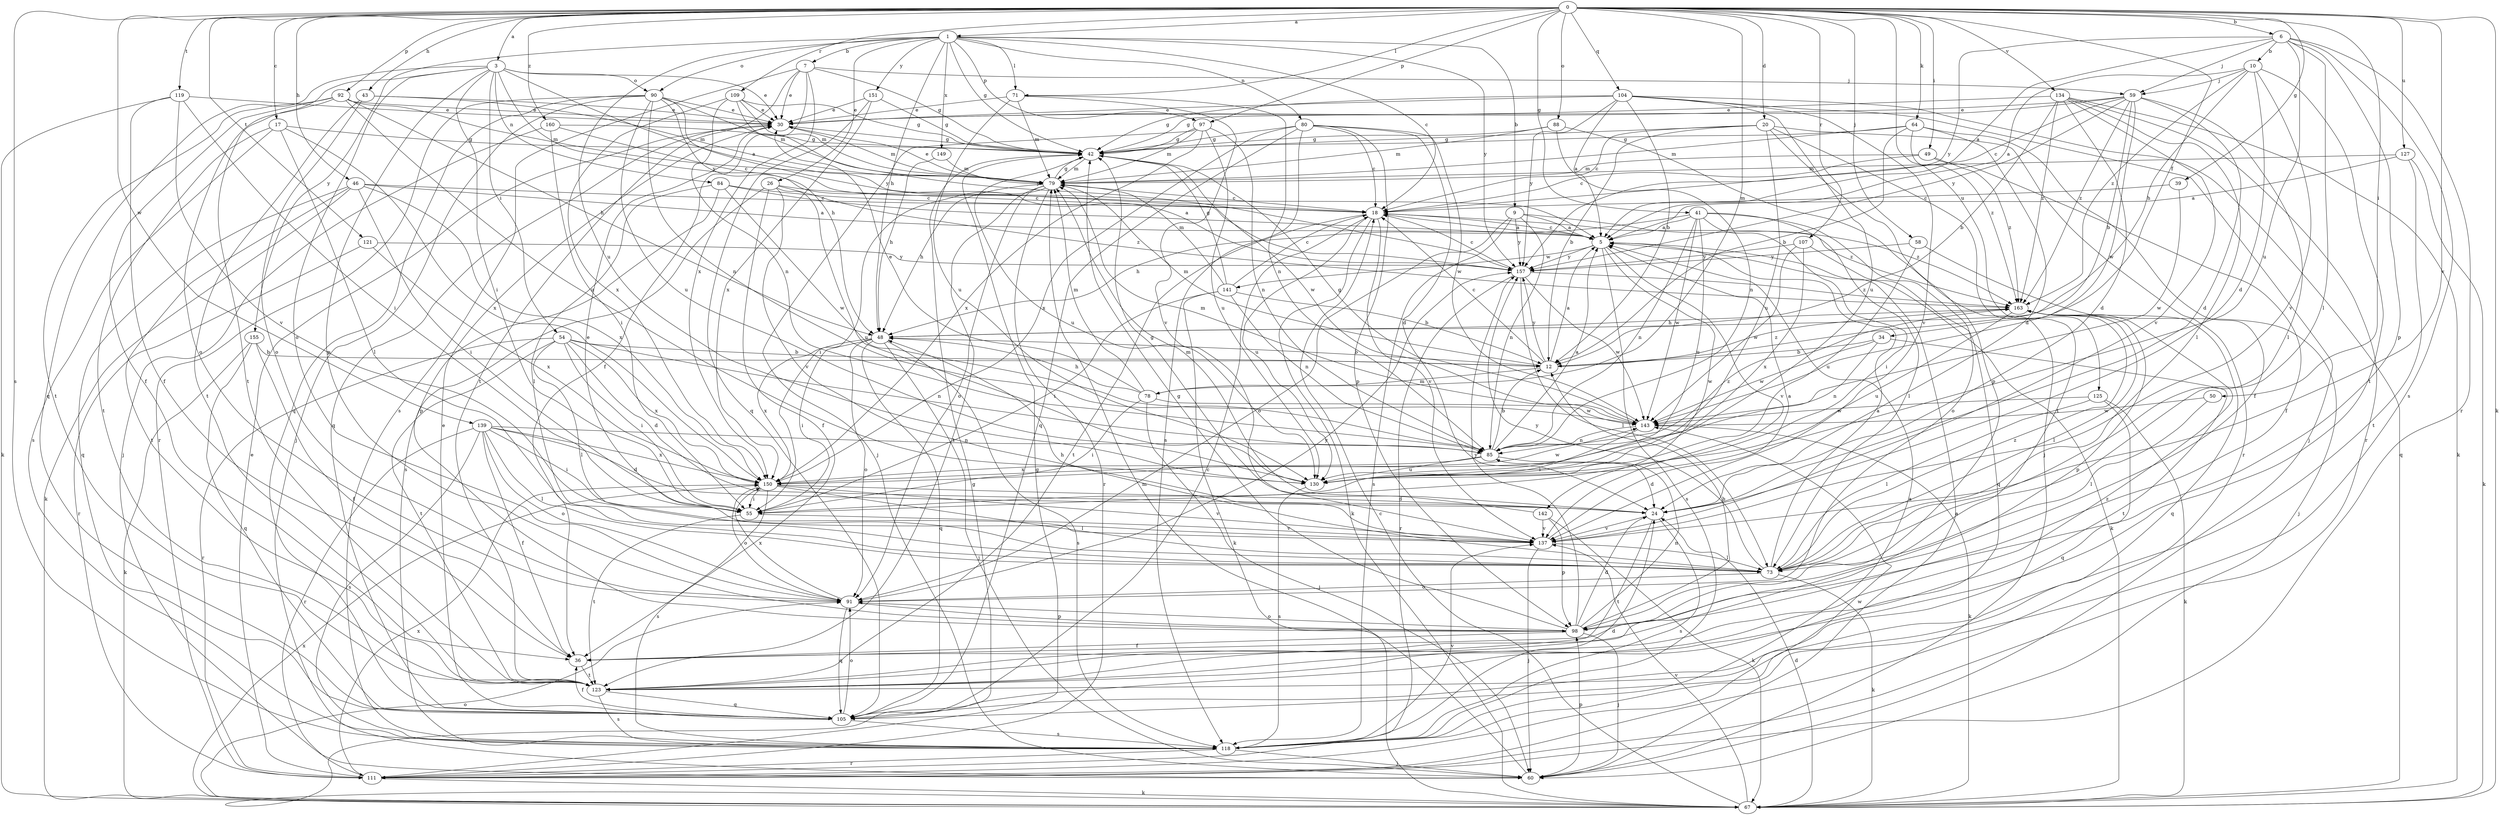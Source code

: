 strict digraph  {
0;
1;
3;
5;
6;
7;
9;
10;
12;
17;
18;
20;
24;
26;
30;
34;
36;
39;
41;
42;
43;
46;
48;
49;
50;
54;
55;
58;
59;
60;
64;
67;
71;
73;
78;
79;
80;
84;
85;
88;
90;
91;
92;
97;
98;
104;
105;
107;
109;
111;
118;
119;
121;
123;
125;
127;
130;
134;
137;
139;
141;
142;
143;
149;
150;
151;
155;
157;
160;
163;
0 -> 1  [label=a];
0 -> 3  [label=a];
0 -> 6  [label=b];
0 -> 17  [label=c];
0 -> 20  [label=d];
0 -> 34  [label=f];
0 -> 39  [label=g];
0 -> 41  [label=g];
0 -> 43  [label=h];
0 -> 46  [label=h];
0 -> 49  [label=i];
0 -> 50  [label=i];
0 -> 58  [label=j];
0 -> 64  [label=k];
0 -> 67  [label=k];
0 -> 71  [label=l];
0 -> 78  [label=m];
0 -> 88  [label=o];
0 -> 92  [label=p];
0 -> 97  [label=p];
0 -> 104  [label=q];
0 -> 107  [label=r];
0 -> 109  [label=r];
0 -> 118  [label=s];
0 -> 119  [label=t];
0 -> 121  [label=t];
0 -> 125  [label=u];
0 -> 127  [label=u];
0 -> 134  [label=v];
0 -> 137  [label=v];
0 -> 139  [label=w];
0 -> 160  [label=z];
1 -> 7  [label=b];
1 -> 9  [label=b];
1 -> 18  [label=c];
1 -> 26  [label=e];
1 -> 42  [label=g];
1 -> 48  [label=h];
1 -> 71  [label=l];
1 -> 80  [label=n];
1 -> 90  [label=o];
1 -> 97  [label=p];
1 -> 130  [label=u];
1 -> 149  [label=x];
1 -> 151  [label=y];
1 -> 155  [label=y];
1 -> 157  [label=y];
3 -> 5  [label=a];
3 -> 30  [label=e];
3 -> 54  [label=i];
3 -> 55  [label=i];
3 -> 84  [label=n];
3 -> 90  [label=o];
3 -> 91  [label=o];
3 -> 98  [label=p];
3 -> 105  [label=q];
3 -> 123  [label=t];
3 -> 157  [label=y];
5 -> 18  [label=c];
5 -> 67  [label=k];
5 -> 118  [label=s];
5 -> 137  [label=v];
5 -> 141  [label=w];
5 -> 142  [label=w];
5 -> 157  [label=y];
6 -> 5  [label=a];
6 -> 10  [label=b];
6 -> 59  [label=j];
6 -> 73  [label=l];
6 -> 98  [label=p];
6 -> 111  [label=r];
6 -> 118  [label=s];
6 -> 130  [label=u];
6 -> 157  [label=y];
7 -> 30  [label=e];
7 -> 36  [label=f];
7 -> 42  [label=g];
7 -> 59  [label=j];
7 -> 118  [label=s];
7 -> 123  [label=t];
7 -> 150  [label=x];
9 -> 5  [label=a];
9 -> 85  [label=n];
9 -> 91  [label=o];
9 -> 118  [label=s];
9 -> 157  [label=y];
9 -> 163  [label=z];
10 -> 5  [label=a];
10 -> 24  [label=d];
10 -> 48  [label=h];
10 -> 59  [label=j];
10 -> 123  [label=t];
10 -> 137  [label=v];
10 -> 163  [label=z];
12 -> 5  [label=a];
12 -> 18  [label=c];
12 -> 78  [label=m];
12 -> 79  [label=m];
12 -> 157  [label=y];
12 -> 163  [label=z];
17 -> 42  [label=g];
17 -> 73  [label=l];
17 -> 118  [label=s];
17 -> 123  [label=t];
17 -> 150  [label=x];
18 -> 5  [label=a];
18 -> 67  [label=k];
18 -> 123  [label=t];
18 -> 130  [label=u];
18 -> 137  [label=v];
18 -> 163  [label=z];
20 -> 12  [label=b];
20 -> 18  [label=c];
20 -> 42  [label=g];
20 -> 98  [label=p];
20 -> 111  [label=r];
20 -> 123  [label=t];
20 -> 130  [label=u];
24 -> 79  [label=m];
24 -> 118  [label=s];
24 -> 123  [label=t];
24 -> 137  [label=v];
26 -> 18  [label=c];
26 -> 36  [label=f];
26 -> 118  [label=s];
26 -> 130  [label=u];
26 -> 137  [label=v];
26 -> 163  [label=z];
30 -> 42  [label=g];
30 -> 79  [label=m];
30 -> 105  [label=q];
34 -> 12  [label=b];
34 -> 85  [label=n];
34 -> 123  [label=t];
34 -> 143  [label=w];
36 -> 123  [label=t];
39 -> 18  [label=c];
39 -> 143  [label=w];
41 -> 5  [label=a];
41 -> 48  [label=h];
41 -> 55  [label=i];
41 -> 73  [label=l];
41 -> 85  [label=n];
41 -> 91  [label=o];
41 -> 130  [label=u];
41 -> 143  [label=w];
42 -> 79  [label=m];
42 -> 130  [label=u];
42 -> 143  [label=w];
43 -> 30  [label=e];
43 -> 79  [label=m];
43 -> 91  [label=o];
43 -> 123  [label=t];
46 -> 5  [label=a];
46 -> 18  [label=c];
46 -> 55  [label=i];
46 -> 67  [label=k];
46 -> 105  [label=q];
46 -> 123  [label=t];
46 -> 150  [label=x];
48 -> 12  [label=b];
48 -> 55  [label=i];
48 -> 60  [label=j];
48 -> 91  [label=o];
48 -> 105  [label=q];
48 -> 118  [label=s];
48 -> 150  [label=x];
49 -> 18  [label=c];
49 -> 36  [label=f];
49 -> 79  [label=m];
49 -> 163  [label=z];
50 -> 73  [label=l];
50 -> 143  [label=w];
54 -> 12  [label=b];
54 -> 24  [label=d];
54 -> 55  [label=i];
54 -> 73  [label=l];
54 -> 85  [label=n];
54 -> 111  [label=r];
54 -> 123  [label=t];
54 -> 150  [label=x];
55 -> 123  [label=t];
55 -> 137  [label=v];
58 -> 60  [label=j];
58 -> 130  [label=u];
58 -> 157  [label=y];
59 -> 12  [label=b];
59 -> 18  [label=c];
59 -> 24  [label=d];
59 -> 30  [label=e];
59 -> 42  [label=g];
59 -> 73  [label=l];
59 -> 143  [label=w];
59 -> 157  [label=y];
59 -> 163  [label=z];
60 -> 5  [label=a];
60 -> 79  [label=m];
60 -> 98  [label=p];
64 -> 12  [label=b];
64 -> 24  [label=d];
64 -> 36  [label=f];
64 -> 42  [label=g];
64 -> 79  [label=m];
64 -> 163  [label=z];
67 -> 18  [label=c];
67 -> 24  [label=d];
67 -> 42  [label=g];
67 -> 91  [label=o];
67 -> 137  [label=v];
67 -> 150  [label=x];
71 -> 30  [label=e];
71 -> 79  [label=m];
71 -> 85  [label=n];
71 -> 130  [label=u];
71 -> 137  [label=v];
73 -> 5  [label=a];
73 -> 48  [label=h];
73 -> 67  [label=k];
73 -> 91  [label=o];
73 -> 157  [label=y];
73 -> 163  [label=z];
78 -> 30  [label=e];
78 -> 48  [label=h];
78 -> 55  [label=i];
78 -> 60  [label=j];
78 -> 79  [label=m];
78 -> 143  [label=w];
79 -> 18  [label=c];
79 -> 30  [label=e];
79 -> 42  [label=g];
79 -> 48  [label=h];
79 -> 55  [label=i];
79 -> 91  [label=o];
79 -> 111  [label=r];
79 -> 123  [label=t];
80 -> 18  [label=c];
80 -> 24  [label=d];
80 -> 42  [label=g];
80 -> 98  [label=p];
80 -> 105  [label=q];
80 -> 118  [label=s];
80 -> 143  [label=w];
80 -> 150  [label=x];
84 -> 5  [label=a];
84 -> 18  [label=c];
84 -> 73  [label=l];
84 -> 98  [label=p];
84 -> 143  [label=w];
85 -> 5  [label=a];
85 -> 12  [label=b];
85 -> 24  [label=d];
85 -> 130  [label=u];
85 -> 150  [label=x];
85 -> 163  [label=z];
88 -> 42  [label=g];
88 -> 60  [label=j];
88 -> 79  [label=m];
88 -> 85  [label=n];
90 -> 30  [label=e];
90 -> 48  [label=h];
90 -> 60  [label=j];
90 -> 79  [label=m];
90 -> 85  [label=n];
90 -> 105  [label=q];
90 -> 111  [label=r];
90 -> 130  [label=u];
90 -> 157  [label=y];
91 -> 98  [label=p];
91 -> 105  [label=q];
91 -> 150  [label=x];
91 -> 157  [label=y];
92 -> 30  [label=e];
92 -> 36  [label=f];
92 -> 48  [label=h];
92 -> 79  [label=m];
92 -> 91  [label=o];
92 -> 123  [label=t];
92 -> 130  [label=u];
97 -> 42  [label=g];
97 -> 60  [label=j];
97 -> 79  [label=m];
97 -> 85  [label=n];
97 -> 130  [label=u];
97 -> 150  [label=x];
98 -> 12  [label=b];
98 -> 24  [label=d];
98 -> 36  [label=f];
98 -> 42  [label=g];
98 -> 60  [label=j];
98 -> 85  [label=n];
98 -> 91  [label=o];
98 -> 157  [label=y];
104 -> 5  [label=a];
104 -> 12  [label=b];
104 -> 30  [label=e];
104 -> 42  [label=g];
104 -> 60  [label=j];
104 -> 130  [label=u];
104 -> 137  [label=v];
104 -> 157  [label=y];
104 -> 67  [label=q];
105 -> 18  [label=c];
105 -> 30  [label=e];
105 -> 36  [label=f];
105 -> 91  [label=o];
105 -> 118  [label=s];
107 -> 105  [label=q];
107 -> 143  [label=w];
107 -> 150  [label=x];
107 -> 157  [label=y];
109 -> 30  [label=e];
109 -> 42  [label=g];
109 -> 79  [label=m];
109 -> 85  [label=n];
109 -> 150  [label=x];
109 -> 157  [label=y];
111 -> 30  [label=e];
111 -> 42  [label=g];
111 -> 67  [label=k];
111 -> 143  [label=w];
111 -> 150  [label=x];
118 -> 5  [label=a];
118 -> 24  [label=d];
118 -> 60  [label=j];
118 -> 111  [label=r];
118 -> 137  [label=v];
119 -> 30  [label=e];
119 -> 36  [label=f];
119 -> 55  [label=i];
119 -> 67  [label=k];
119 -> 137  [label=v];
121 -> 111  [label=r];
121 -> 150  [label=x];
121 -> 157  [label=y];
123 -> 105  [label=q];
123 -> 118  [label=s];
123 -> 163  [label=z];
125 -> 67  [label=k];
125 -> 73  [label=l];
125 -> 105  [label=q];
125 -> 143  [label=w];
127 -> 5  [label=a];
127 -> 67  [label=k];
127 -> 79  [label=m];
127 -> 123  [label=t];
130 -> 118  [label=s];
134 -> 12  [label=b];
134 -> 24  [label=d];
134 -> 30  [label=e];
134 -> 67  [label=k];
134 -> 73  [label=l];
134 -> 111  [label=r];
134 -> 137  [label=v];
134 -> 163  [label=z];
137 -> 5  [label=a];
137 -> 30  [label=e];
137 -> 60  [label=j];
137 -> 73  [label=l];
139 -> 24  [label=d];
139 -> 36  [label=f];
139 -> 55  [label=i];
139 -> 73  [label=l];
139 -> 85  [label=n];
139 -> 91  [label=o];
139 -> 111  [label=r];
139 -> 118  [label=s];
139 -> 150  [label=x];
141 -> 12  [label=b];
141 -> 18  [label=c];
141 -> 42  [label=g];
141 -> 55  [label=i];
141 -> 67  [label=k];
141 -> 79  [label=m];
141 -> 85  [label=n];
142 -> 42  [label=g];
142 -> 67  [label=k];
142 -> 98  [label=p];
142 -> 137  [label=v];
143 -> 42  [label=g];
143 -> 55  [label=i];
143 -> 67  [label=k];
143 -> 79  [label=m];
143 -> 85  [label=n];
149 -> 48  [label=h];
149 -> 79  [label=m];
150 -> 24  [label=d];
150 -> 55  [label=i];
150 -> 73  [label=l];
150 -> 91  [label=o];
150 -> 118  [label=s];
150 -> 137  [label=v];
150 -> 143  [label=w];
151 -> 30  [label=e];
151 -> 42  [label=g];
151 -> 105  [label=q];
151 -> 150  [label=x];
155 -> 12  [label=b];
155 -> 36  [label=f];
155 -> 67  [label=k];
155 -> 105  [label=q];
157 -> 18  [label=c];
157 -> 73  [label=l];
157 -> 111  [label=r];
157 -> 143  [label=w];
157 -> 163  [label=z];
160 -> 18  [label=c];
160 -> 42  [label=g];
160 -> 55  [label=i];
160 -> 60  [label=j];
163 -> 48  [label=h];
163 -> 73  [label=l];
163 -> 98  [label=p];
163 -> 105  [label=q];
163 -> 130  [label=u];
}
